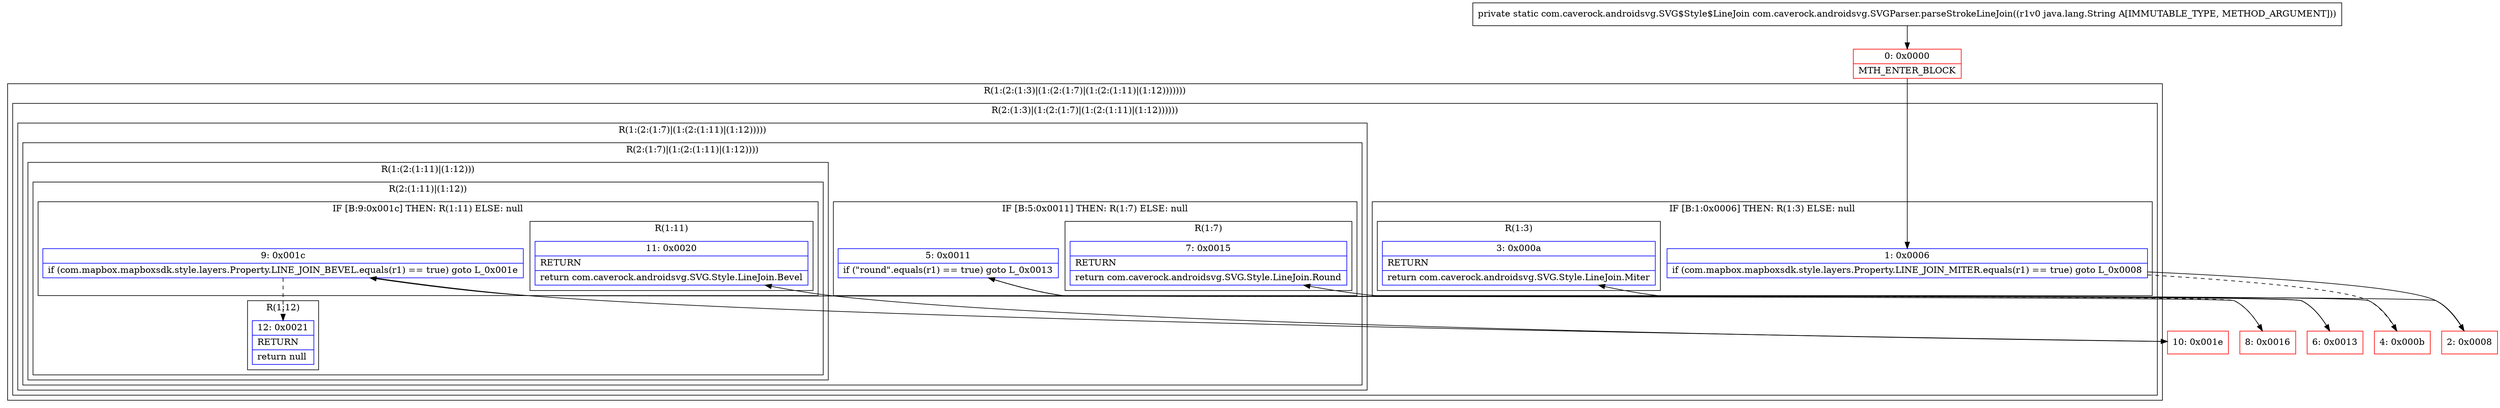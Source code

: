 digraph "CFG forcom.caverock.androidsvg.SVGParser.parseStrokeLineJoin(Ljava\/lang\/String;)Lcom\/caverock\/androidsvg\/SVG$Style$LineJoin;" {
subgraph cluster_Region_26917152 {
label = "R(1:(2:(1:3)|(1:(2:(1:7)|(1:(2:(1:11)|(1:12)))))))";
node [shape=record,color=blue];
subgraph cluster_Region_222830536 {
label = "R(2:(1:3)|(1:(2:(1:7)|(1:(2:(1:11)|(1:12))))))";
node [shape=record,color=blue];
subgraph cluster_IfRegion_285153001 {
label = "IF [B:1:0x0006] THEN: R(1:3) ELSE: null";
node [shape=record,color=blue];
Node_1 [shape=record,label="{1\:\ 0x0006|if (com.mapbox.mapboxsdk.style.layers.Property.LINE_JOIN_MITER.equals(r1) == true) goto L_0x0008\l}"];
subgraph cluster_Region_1711070420 {
label = "R(1:3)";
node [shape=record,color=blue];
Node_3 [shape=record,label="{3\:\ 0x000a|RETURN\l|return com.caverock.androidsvg.SVG.Style.LineJoin.Miter\l}"];
}
}
subgraph cluster_Region_830159602 {
label = "R(1:(2:(1:7)|(1:(2:(1:11)|(1:12)))))";
node [shape=record,color=blue];
subgraph cluster_Region_2088813898 {
label = "R(2:(1:7)|(1:(2:(1:11)|(1:12))))";
node [shape=record,color=blue];
subgraph cluster_IfRegion_346082413 {
label = "IF [B:5:0x0011] THEN: R(1:7) ELSE: null";
node [shape=record,color=blue];
Node_5 [shape=record,label="{5\:\ 0x0011|if (\"round\".equals(r1) == true) goto L_0x0013\l}"];
subgraph cluster_Region_389658705 {
label = "R(1:7)";
node [shape=record,color=blue];
Node_7 [shape=record,label="{7\:\ 0x0015|RETURN\l|return com.caverock.androidsvg.SVG.Style.LineJoin.Round\l}"];
}
}
subgraph cluster_Region_2147335406 {
label = "R(1:(2:(1:11)|(1:12)))";
node [shape=record,color=blue];
subgraph cluster_Region_95259854 {
label = "R(2:(1:11)|(1:12))";
node [shape=record,color=blue];
subgraph cluster_IfRegion_402455474 {
label = "IF [B:9:0x001c] THEN: R(1:11) ELSE: null";
node [shape=record,color=blue];
Node_9 [shape=record,label="{9\:\ 0x001c|if (com.mapbox.mapboxsdk.style.layers.Property.LINE_JOIN_BEVEL.equals(r1) == true) goto L_0x001e\l}"];
subgraph cluster_Region_1306341932 {
label = "R(1:11)";
node [shape=record,color=blue];
Node_11 [shape=record,label="{11\:\ 0x0020|RETURN\l|return com.caverock.androidsvg.SVG.Style.LineJoin.Bevel\l}"];
}
}
subgraph cluster_Region_1599471029 {
label = "R(1:12)";
node [shape=record,color=blue];
Node_12 [shape=record,label="{12\:\ 0x0021|RETURN\l|return null\l}"];
}
}
}
}
}
}
}
Node_0 [shape=record,color=red,label="{0\:\ 0x0000|MTH_ENTER_BLOCK\l}"];
Node_2 [shape=record,color=red,label="{2\:\ 0x0008}"];
Node_4 [shape=record,color=red,label="{4\:\ 0x000b}"];
Node_6 [shape=record,color=red,label="{6\:\ 0x0013}"];
Node_8 [shape=record,color=red,label="{8\:\ 0x0016}"];
Node_10 [shape=record,color=red,label="{10\:\ 0x001e}"];
MethodNode[shape=record,label="{private static com.caverock.androidsvg.SVG$Style$LineJoin com.caverock.androidsvg.SVGParser.parseStrokeLineJoin((r1v0 java.lang.String A[IMMUTABLE_TYPE, METHOD_ARGUMENT])) }"];
MethodNode -> Node_0;
Node_1 -> Node_2;
Node_1 -> Node_4[style=dashed];
Node_5 -> Node_6;
Node_5 -> Node_8[style=dashed];
Node_9 -> Node_10;
Node_9 -> Node_12[style=dashed];
Node_0 -> Node_1;
Node_2 -> Node_3;
Node_4 -> Node_5;
Node_6 -> Node_7;
Node_8 -> Node_9;
Node_10 -> Node_11;
}

